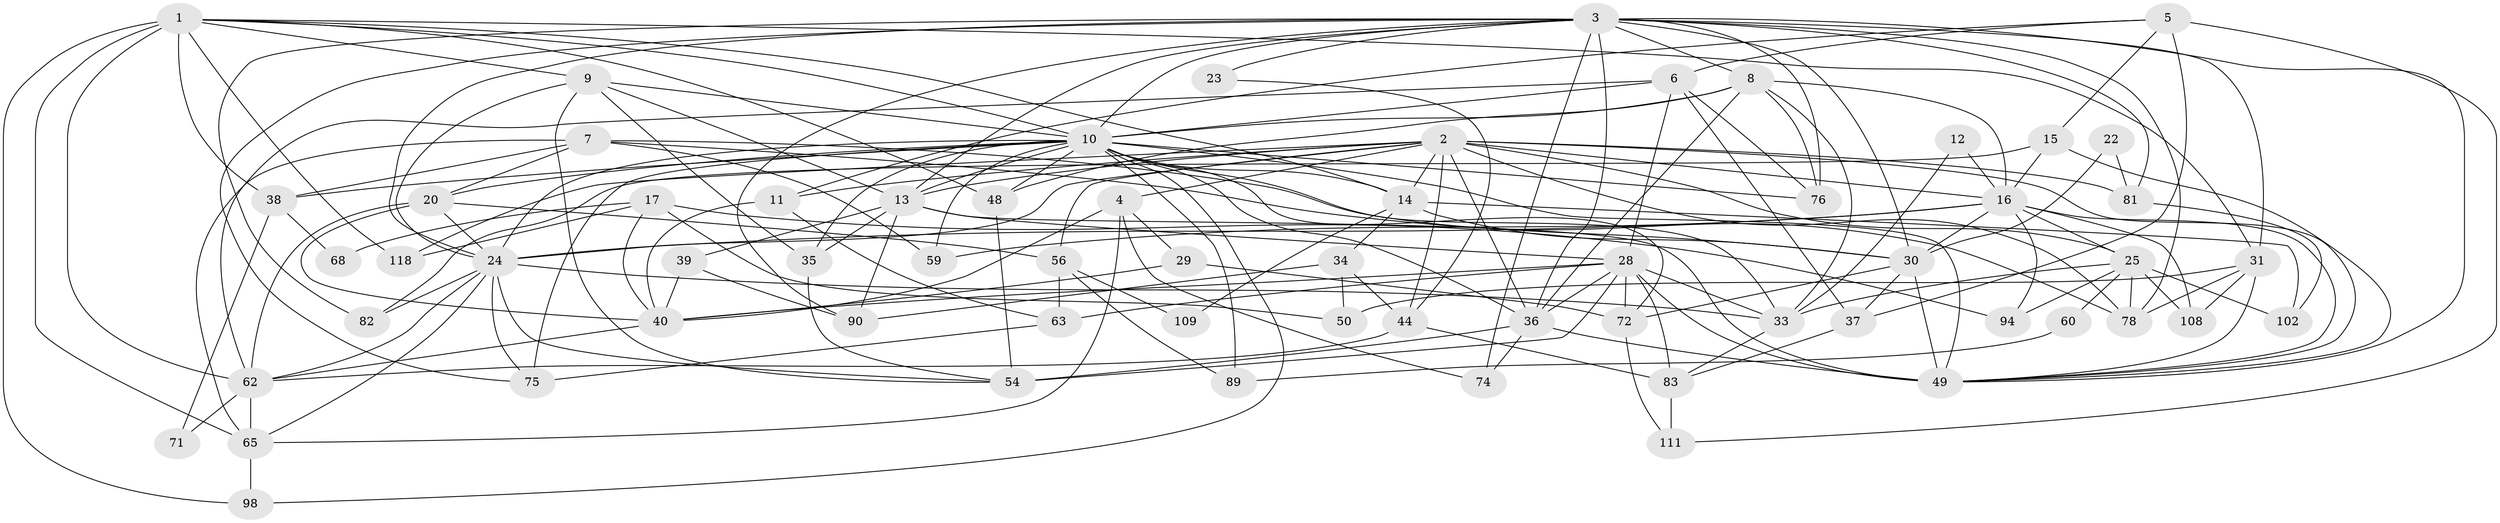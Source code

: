 // original degree distribution, {4: 0.234375, 5: 0.171875, 6: 0.09375, 2: 0.1328125, 3: 0.3046875, 7: 0.0390625, 8: 0.0234375}
// Generated by graph-tools (version 1.1) at 2025/15/03/09/25 04:15:04]
// undirected, 64 vertices, 179 edges
graph export_dot {
graph [start="1"]
  node [color=gray90,style=filled];
  1 [super="+107+87"];
  2 [super="+47+21"];
  3 [super="+19+88"];
  4;
  5 [super="+53"];
  6 [super="+113+45"];
  7 [super="+112+69"];
  8 [super="+32"];
  9 [super="+61"];
  10 [super="+95+41+26+18"];
  11;
  12;
  13 [super="+114+105"];
  14 [super="+27+119"];
  15;
  16 [super="+46"];
  17;
  20 [super="+77"];
  22;
  23;
  24 [super="+117+55+67"];
  25 [super="+93+79"];
  28 [super="+64+115"];
  29;
  30 [super="+124"];
  31;
  33 [super="+101+42"];
  34;
  35 [super="+43"];
  36 [super="+106+116+84"];
  37 [super="+73"];
  38;
  39 [super="+52"];
  40 [super="+110"];
  44;
  48;
  49 [super="+51"];
  50;
  54 [super="+92+103+127"];
  56;
  59;
  60;
  62 [super="+66"];
  63 [super="+99"];
  65 [super="+121"];
  68;
  71;
  72;
  74 [super="+120"];
  75;
  76;
  78 [super="+97"];
  81 [super="+122"];
  82;
  83;
  89;
  90 [super="+96"];
  94;
  98;
  102;
  108;
  109;
  111;
  118;
  1 -- 48;
  1 -- 38 [weight=2];
  1 -- 65;
  1 -- 31;
  1 -- 98;
  1 -- 118;
  1 -- 9;
  1 -- 10;
  1 -- 62 [weight=2];
  1 -- 14;
  2 -- 36;
  2 -- 11;
  2 -- 4;
  2 -- 44;
  2 -- 78 [weight=2];
  2 -- 81;
  2 -- 118;
  2 -- 56;
  2 -- 24;
  2 -- 25;
  2 -- 13 [weight=2];
  2 -- 16;
  2 -- 14;
  2 -- 49;
  3 -- 82;
  3 -- 75;
  3 -- 36;
  3 -- 8;
  3 -- 74;
  3 -- 76;
  3 -- 23;
  3 -- 30;
  3 -- 31;
  3 -- 13;
  3 -- 24;
  3 -- 78;
  3 -- 90;
  3 -- 81;
  3 -- 10;
  3 -- 49;
  4 -- 29;
  4 -- 74;
  4 -- 65;
  4 -- 40;
  5 -- 15;
  5 -- 37;
  5 -- 6;
  5 -- 11;
  5 -- 111;
  6 -- 37;
  6 -- 28;
  6 -- 76;
  6 -- 10;
  6 -- 62;
  7 -- 38;
  7 -- 59;
  7 -- 78;
  7 -- 20;
  7 -- 65;
  7 -- 30;
  8 -- 76;
  8 -- 48;
  8 -- 36;
  8 -- 33;
  8 -- 16;
  8 -- 10;
  9 -- 54;
  9 -- 24;
  9 -- 10;
  9 -- 35;
  9 -- 13;
  10 -- 59;
  10 -- 75;
  10 -- 98;
  10 -- 72;
  10 -- 89;
  10 -- 24;
  10 -- 76;
  10 -- 35;
  10 -- 38;
  10 -- 36;
  10 -- 13;
  10 -- 48;
  10 -- 20;
  10 -- 14;
  10 -- 33;
  10 -- 49;
  11 -- 40;
  11 -- 63;
  12 -- 33;
  12 -- 16;
  13 -- 39;
  13 -- 90;
  13 -- 49;
  13 -- 35;
  13 -- 28 [weight=2];
  14 -- 34;
  14 -- 102;
  14 -- 30;
  14 -- 109;
  15 -- 82;
  15 -- 16;
  15 -- 49;
  16 -- 49;
  16 -- 94;
  16 -- 30;
  16 -- 24;
  16 -- 25;
  16 -- 108;
  16 -- 59;
  17 -- 50;
  17 -- 118;
  17 -- 40;
  17 -- 68;
  17 -- 94;
  20 -- 40;
  20 -- 24;
  20 -- 56;
  20 -- 62;
  22 -- 81;
  22 -- 30;
  23 -- 44;
  24 -- 65;
  24 -- 75;
  24 -- 82;
  24 -- 54;
  24 -- 33;
  24 -- 62;
  25 -- 94;
  25 -- 60;
  25 -- 102;
  25 -- 108;
  25 -- 78;
  25 -- 33;
  28 -- 36 [weight=2];
  28 -- 83 [weight=2];
  28 -- 54 [weight=2];
  28 -- 40;
  28 -- 72;
  28 -- 63;
  28 -- 33;
  28 -- 49 [weight=2];
  29 -- 40;
  29 -- 72;
  30 -- 37;
  30 -- 72;
  30 -- 49;
  31 -- 49;
  31 -- 50;
  31 -- 108;
  31 -- 78;
  33 -- 83;
  34 -- 44;
  34 -- 50;
  34 -- 90;
  35 -- 54;
  36 -- 74;
  36 -- 54;
  36 -- 49 [weight=2];
  37 -- 83;
  38 -- 68;
  38 -- 71;
  39 -- 40;
  39 -- 90;
  40 -- 62;
  44 -- 83;
  44 -- 62;
  48 -- 54;
  56 -- 63;
  56 -- 89;
  56 -- 109;
  60 -- 89;
  62 -- 65;
  62 -- 71;
  63 -- 75;
  65 -- 98;
  72 -- 111;
  81 -- 102;
  83 -- 111;
}
